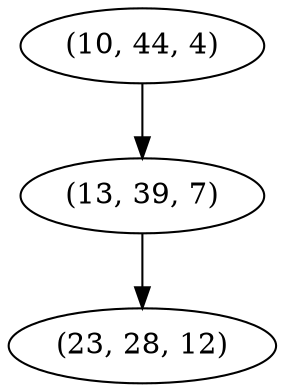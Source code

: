 digraph tree {
    "(10, 44, 4)";
    "(13, 39, 7)";
    "(23, 28, 12)";
    "(10, 44, 4)" -> "(13, 39, 7)";
    "(13, 39, 7)" -> "(23, 28, 12)";
}
